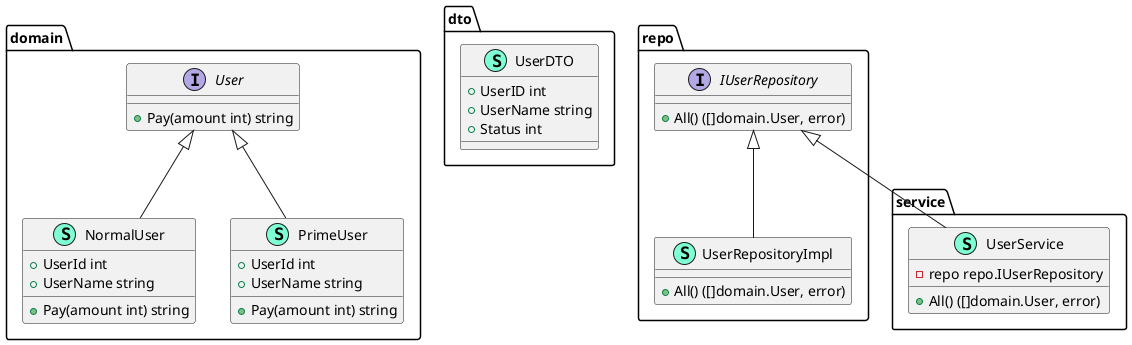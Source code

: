 @startuml
namespace domain {
    class NormalUser << (S,Aquamarine) >> {
        + UserId int
        + UserName string

        + Pay(amount int) string

    }
    class PrimeUser << (S,Aquamarine) >> {
        + UserId int
        + UserName string

        + Pay(amount int) string

    }
    interface User  {
        + Pay(amount int) string

    }
}

"domain.User" <|-- "domain.NormalUser"
"domain.User" <|-- "domain.PrimeUser"

namespace dto {
    class UserDTO << (S,Aquamarine) >> {
        + UserID int
        + UserName string
        + Status int

    }
}


namespace repo {
    interface IUserRepository  {
        + All() ([]domain.User, error)

    }
    class UserRepositoryImpl << (S,Aquamarine) >> {
        + All() ([]domain.User, error)

    }
}

"repo.IUserRepository" <|-- "repo.UserRepositoryImpl"

namespace service {
    class UserService << (S,Aquamarine) >> {
        - repo repo.IUserRepository

        + All() ([]domain.User, error)

    }
}

"repo.IUserRepository" <|-- "service.UserService"

@enduml
